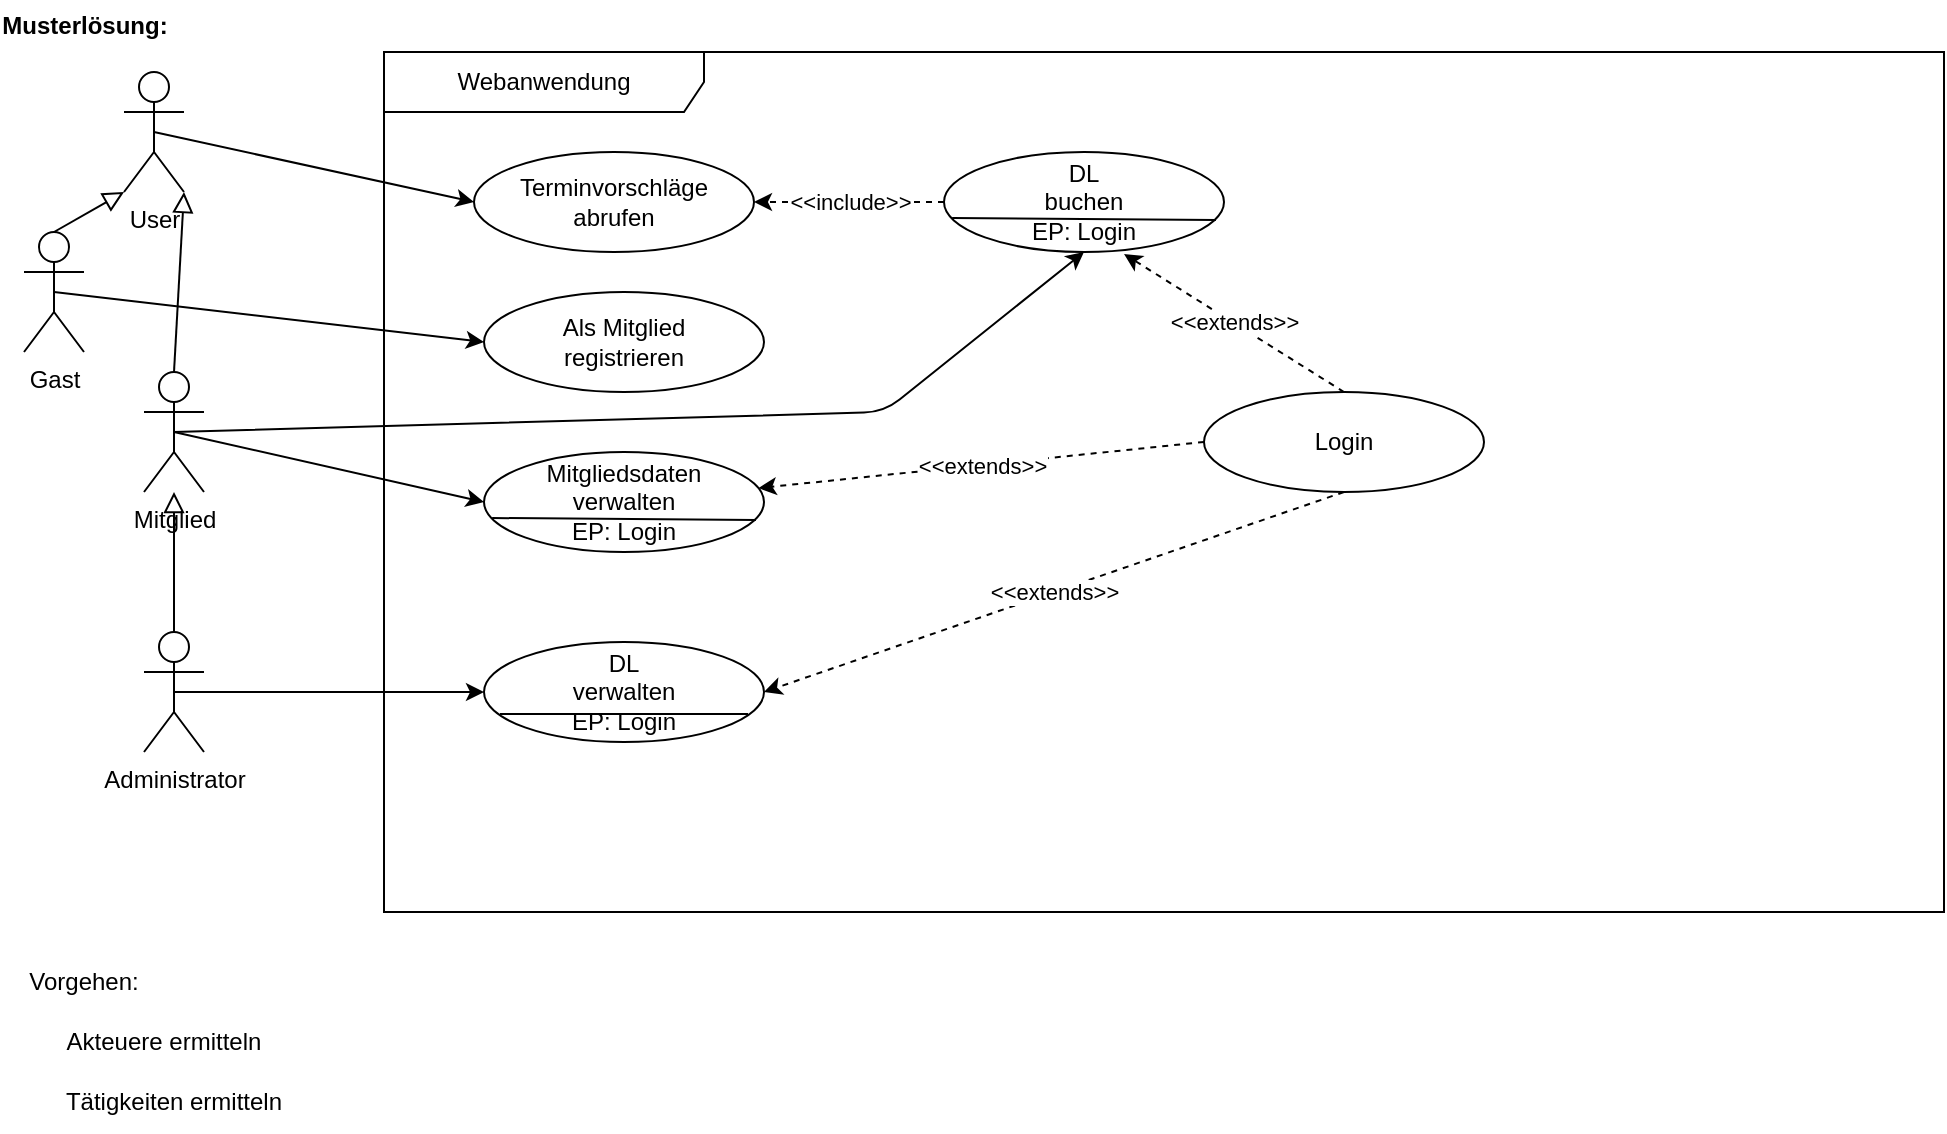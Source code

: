 <mxfile>
    <diagram id="TTSVrVrZLLYCRk8RmaWZ" name="Page-1">
        <mxGraphModel dx="996" dy="579" grid="1" gridSize="10" guides="1" tooltips="1" connect="1" arrows="1" fold="1" page="1" pageScale="1" pageWidth="850" pageHeight="1100" math="0" shadow="0">
            <root>
                <mxCell id="0"/>
                <mxCell id="1" parent="0"/>
                <mxCell id="2" value="Webanwendung" style="shape=umlFrame;whiteSpace=wrap;html=1;pointerEvents=0;recursiveResize=0;container=1;collapsible=0;width=160;" vertex="1" parent="1">
                    <mxGeometry x="240" y="30" width="780" height="430" as="geometry"/>
                </mxCell>
                <mxCell id="22" value="Login" style="ellipse;html=1;whiteSpace=wrap;" vertex="1" parent="2">
                    <mxGeometry x="410" y="170" width="140" height="50" as="geometry"/>
                </mxCell>
                <mxCell id="51" value="&amp;lt;&amp;lt;include&amp;gt;&amp;gt;" style="edgeStyle=none;html=1;dashed=1;entryX=1;entryY=0.5;entryDx=0;entryDy=0;exitX=0;exitY=0.5;exitDx=0;exitDy=0;" edge="1" parent="2" source="24" target="23">
                    <mxGeometry relative="1" as="geometry"/>
                </mxCell>
                <mxCell id="23" value="Terminvorschläge abrufen" style="ellipse;html=1;whiteSpace=wrap;" vertex="1" parent="2">
                    <mxGeometry x="45" y="50" width="140" height="50" as="geometry"/>
                </mxCell>
                <mxCell id="28" value="DL&lt;div&gt;verwalten&lt;/div&gt;&lt;div&gt;EP: Login&lt;/div&gt;" style="ellipse;html=1;whiteSpace=wrap;" vertex="1" parent="2">
                    <mxGeometry x="50" y="295" width="140" height="50" as="geometry"/>
                </mxCell>
                <mxCell id="30" value="Als Mitglied&lt;div&gt;registrieren&lt;/div&gt;" style="ellipse;html=1;whiteSpace=wrap;" vertex="1" parent="2">
                    <mxGeometry x="50" y="120" width="140" height="50" as="geometry"/>
                </mxCell>
                <mxCell id="24" value="DL&lt;div&gt;buchen&lt;/div&gt;&lt;div&gt;EP: Login&lt;/div&gt;" style="ellipse;html=1;whiteSpace=wrap;" vertex="1" parent="2">
                    <mxGeometry x="280" y="50" width="140" height="50" as="geometry"/>
                </mxCell>
                <mxCell id="52" value="Mitgliedsdaten&lt;div&gt;verwalten&lt;/div&gt;&lt;div&gt;EP: Login&lt;/div&gt;" style="ellipse;html=1;whiteSpace=wrap;" vertex="1" parent="2">
                    <mxGeometry x="50" y="200" width="140" height="50" as="geometry"/>
                </mxCell>
                <mxCell id="53" value="&amp;lt;&amp;lt;extends&amp;gt;&amp;gt;" style="edgeStyle=none;html=1;dashed=1;entryX=0.643;entryY=1.02;entryDx=0;entryDy=0;exitX=0.5;exitY=0;exitDx=0;exitDy=0;entryPerimeter=0;" edge="1" parent="2" source="22" target="24">
                    <mxGeometry relative="1" as="geometry">
                        <mxPoint x="345" y="170" as="sourcePoint"/>
                        <mxPoint x="250" y="170" as="targetPoint"/>
                    </mxGeometry>
                </mxCell>
                <mxCell id="54" value="&amp;lt;&amp;lt;extends&amp;gt;&amp;gt;" style="edgeStyle=none;html=1;dashed=1;exitX=0;exitY=0.5;exitDx=0;exitDy=0;" edge="1" parent="2" source="22" target="52">
                    <mxGeometry relative="1" as="geometry">
                        <mxPoint x="490" y="180" as="sourcePoint"/>
                        <mxPoint x="380" y="111" as="targetPoint"/>
                    </mxGeometry>
                </mxCell>
                <mxCell id="55" value="&amp;lt;&amp;lt;extends&amp;gt;&amp;gt;" style="edgeStyle=none;html=1;dashed=1;exitX=0.5;exitY=1;exitDx=0;exitDy=0;entryX=1;entryY=0.5;entryDx=0;entryDy=0;" edge="1" parent="2" source="22" target="28">
                    <mxGeometry relative="1" as="geometry">
                        <mxPoint x="420" y="205" as="sourcePoint"/>
                        <mxPoint x="197" y="228" as="targetPoint"/>
                    </mxGeometry>
                </mxCell>
                <mxCell id="58" value="" style="endArrow=none;html=1;exitX=0.029;exitY=0.66;exitDx=0;exitDy=0;entryX=0.971;entryY=0.68;entryDx=0;entryDy=0;exitPerimeter=0;entryPerimeter=0;" edge="1" parent="2" source="52" target="52">
                    <mxGeometry width="50" height="50" relative="1" as="geometry">
                        <mxPoint x="260" y="260" as="sourcePoint"/>
                        <mxPoint x="310" y="210" as="targetPoint"/>
                    </mxGeometry>
                </mxCell>
                <mxCell id="59" value="" style="endArrow=none;html=1;exitX=0.057;exitY=0.72;exitDx=0;exitDy=0;exitPerimeter=0;entryX=0.943;entryY=0.72;entryDx=0;entryDy=0;entryPerimeter=0;" edge="1" parent="2" source="28" target="28">
                    <mxGeometry width="50" height="50" relative="1" as="geometry">
                        <mxPoint x="260" y="260" as="sourcePoint"/>
                        <mxPoint x="310" y="210" as="targetPoint"/>
                    </mxGeometry>
                </mxCell>
                <mxCell id="60" value="" style="endArrow=none;html=1;exitX=0.029;exitY=0.66;exitDx=0;exitDy=0;exitPerimeter=0;entryX=0.971;entryY=0.68;entryDx=0;entryDy=0;entryPerimeter=0;" edge="1" parent="2" source="24" target="24">
                    <mxGeometry width="50" height="50" relative="1" as="geometry">
                        <mxPoint x="260" y="260" as="sourcePoint"/>
                        <mxPoint x="310" y="210" as="targetPoint"/>
                    </mxGeometry>
                </mxCell>
                <mxCell id="44" style="edgeStyle=none;html=1;exitX=0.5;exitY=0.5;exitDx=0;exitDy=0;exitPerimeter=0;entryX=0;entryY=0.5;entryDx=0;entryDy=0;" edge="1" parent="1" source="3" target="23">
                    <mxGeometry relative="1" as="geometry"/>
                </mxCell>
                <mxCell id="3" value="User" style="shape=umlActor;verticalLabelPosition=bottom;verticalAlign=top;html=1;" vertex="1" parent="1">
                    <mxGeometry x="110" y="40" width="30" height="60" as="geometry"/>
                </mxCell>
                <mxCell id="56" style="edgeStyle=none;html=1;exitX=0.5;exitY=0.5;exitDx=0;exitDy=0;exitPerimeter=0;entryX=0.5;entryY=1;entryDx=0;entryDy=0;" edge="1" parent="1" source="4" target="24">
                    <mxGeometry relative="1" as="geometry">
                        <Array as="points">
                            <mxPoint x="490" y="210"/>
                        </Array>
                    </mxGeometry>
                </mxCell>
                <mxCell id="57" style="edgeStyle=none;html=1;exitX=0.5;exitY=0.5;exitDx=0;exitDy=0;exitPerimeter=0;entryX=0;entryY=0.5;entryDx=0;entryDy=0;" edge="1" parent="1" source="4" target="52">
                    <mxGeometry relative="1" as="geometry"/>
                </mxCell>
                <mxCell id="4" value="Mitglied" style="shape=umlActor;verticalLabelPosition=bottom;verticalAlign=top;html=1;" vertex="1" parent="1">
                    <mxGeometry x="120" y="190" width="30" height="60" as="geometry"/>
                </mxCell>
                <mxCell id="46" style="edgeStyle=none;html=1;exitX=0.5;exitY=0.5;exitDx=0;exitDy=0;exitPerimeter=0;entryX=0;entryY=0.5;entryDx=0;entryDy=0;" edge="1" parent="1" source="5" target="30">
                    <mxGeometry relative="1" as="geometry"/>
                </mxCell>
                <mxCell id="5" value="Gast" style="shape=umlActor;verticalLabelPosition=bottom;verticalAlign=top;html=1;" vertex="1" parent="1">
                    <mxGeometry x="60" y="120" width="30" height="60" as="geometry"/>
                </mxCell>
                <mxCell id="50" style="edgeStyle=none;html=1;exitX=0.5;exitY=0.5;exitDx=0;exitDy=0;exitPerimeter=0;entryX=0;entryY=0.5;entryDx=0;entryDy=0;" edge="1" parent="1" source="8" target="28">
                    <mxGeometry relative="1" as="geometry"/>
                </mxCell>
                <mxCell id="8" value="Administrator" style="shape=umlActor;verticalLabelPosition=bottom;verticalAlign=top;html=1;" vertex="1" parent="1">
                    <mxGeometry x="120" y="320" width="30" height="60" as="geometry"/>
                </mxCell>
                <mxCell id="16" value="" style="endArrow=block;html=1;rounded=0;align=center;verticalAlign=bottom;endFill=0;labelBackgroundColor=none;endSize=8;exitX=0.5;exitY=0;exitDx=0;exitDy=0;exitPerimeter=0;entryX=0;entryY=1;entryDx=0;entryDy=0;entryPerimeter=0;" edge="1" parent="1" source="5" target="3">
                    <mxGeometry relative="1" as="geometry">
                        <mxPoint x="240" y="360" as="sourcePoint"/>
                        <mxPoint x="400" y="360" as="targetPoint"/>
                    </mxGeometry>
                </mxCell>
                <mxCell id="17" value="" style="resizable=0;html=1;align=center;verticalAlign=top;labelBackgroundColor=none;" connectable="0" vertex="1" parent="16">
                    <mxGeometry relative="1" as="geometry"/>
                </mxCell>
                <mxCell id="20" value="" style="endArrow=block;html=1;rounded=0;align=center;verticalAlign=bottom;endFill=0;labelBackgroundColor=none;endSize=8;exitX=0.5;exitY=0;exitDx=0;exitDy=0;exitPerimeter=0;" edge="1" parent="1" source="8" target="4">
                    <mxGeometry relative="1" as="geometry">
                        <mxPoint x="260" y="380" as="sourcePoint"/>
                        <mxPoint x="420" y="380" as="targetPoint"/>
                    </mxGeometry>
                </mxCell>
                <mxCell id="21" value="" style="resizable=0;html=1;align=center;verticalAlign=top;labelBackgroundColor=none;" connectable="0" vertex="1" parent="20">
                    <mxGeometry relative="1" as="geometry"/>
                </mxCell>
                <mxCell id="40" value="Musterlösung:" style="text;align=center;fontStyle=1;verticalAlign=middle;spacingLeft=3;spacingRight=3;strokeColor=none;rotatable=0;points=[[0,0.5],[1,0.5]];portConstraint=eastwest;html=1;" vertex="1" parent="1">
                    <mxGeometry x="50" y="4" width="80" height="26" as="geometry"/>
                </mxCell>
                <mxCell id="42" value="" style="endArrow=block;html=1;rounded=0;align=center;verticalAlign=bottom;endFill=0;labelBackgroundColor=none;endSize=8;exitX=0.5;exitY=0;exitDx=0;exitDy=0;exitPerimeter=0;entryX=1;entryY=1;entryDx=0;entryDy=0;entryPerimeter=0;" edge="1" parent="1" source="4" target="3">
                    <mxGeometry relative="1" as="geometry">
                        <mxPoint x="185" y="330" as="sourcePoint"/>
                        <mxPoint x="140" y="263" as="targetPoint"/>
                    </mxGeometry>
                </mxCell>
                <mxCell id="43" value="" style="resizable=0;html=1;align=center;verticalAlign=top;labelBackgroundColor=none;" connectable="0" vertex="1" parent="42">
                    <mxGeometry relative="1" as="geometry"/>
                </mxCell>
                <mxCell id="47" value="Vorgehen:" style="text;html=1;align=center;verticalAlign=middle;whiteSpace=wrap;rounded=0;" vertex="1" parent="1">
                    <mxGeometry x="60" y="480" width="60" height="30" as="geometry"/>
                </mxCell>
                <mxCell id="48" value="Akteuere ermitteln" style="text;html=1;align=center;verticalAlign=middle;whiteSpace=wrap;rounded=0;" vertex="1" parent="1">
                    <mxGeometry x="60" y="510" width="140" height="30" as="geometry"/>
                </mxCell>
                <mxCell id="49" value="Tätigkeiten ermitteln" style="text;html=1;align=center;verticalAlign=middle;whiteSpace=wrap;rounded=0;" vertex="1" parent="1">
                    <mxGeometry x="65" y="540" width="140" height="30" as="geometry"/>
                </mxCell>
            </root>
        </mxGraphModel>
    </diagram>
</mxfile>